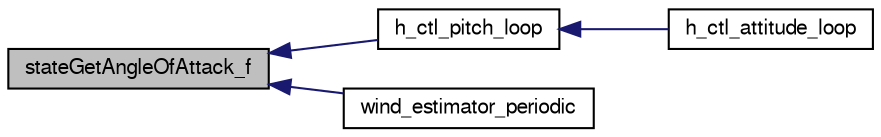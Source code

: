 digraph "stateGetAngleOfAttack_f"
{
  edge [fontname="FreeSans",fontsize="10",labelfontname="FreeSans",labelfontsize="10"];
  node [fontname="FreeSans",fontsize="10",shape=record];
  rankdir="LR";
  Node1 [label="stateGetAngleOfAttack_f",height=0.2,width=0.4,color="black", fillcolor="grey75", style="filled", fontcolor="black"];
  Node1 -> Node2 [dir="back",color="midnightblue",fontsize="10",style="solid",fontname="FreeSans"];
  Node2 [label="h_ctl_pitch_loop",height=0.2,width=0.4,color="black", fillcolor="white", style="filled",URL="$stabilization__attitude_8c.html#a10c9851e192217d5a4e7b6dc98e16c2d"];
  Node2 -> Node3 [dir="back",color="midnightblue",fontsize="10",style="solid",fontname="FreeSans"];
  Node3 [label="h_ctl_attitude_loop",height=0.2,width=0.4,color="black", fillcolor="white", style="filled",URL="$stabilization__attitude_8c.html#a86f0d47644538be1345aab19c7dc3de4"];
  Node1 -> Node4 [dir="back",color="midnightblue",fontsize="10",style="solid",fontname="FreeSans"];
  Node4 [label="wind_estimator_periodic",height=0.2,width=0.4,color="black", fillcolor="white", style="filled",URL="$wind__estimator_8h.html#a0a4f52d63873704d3581f69f44d71751"];
}
